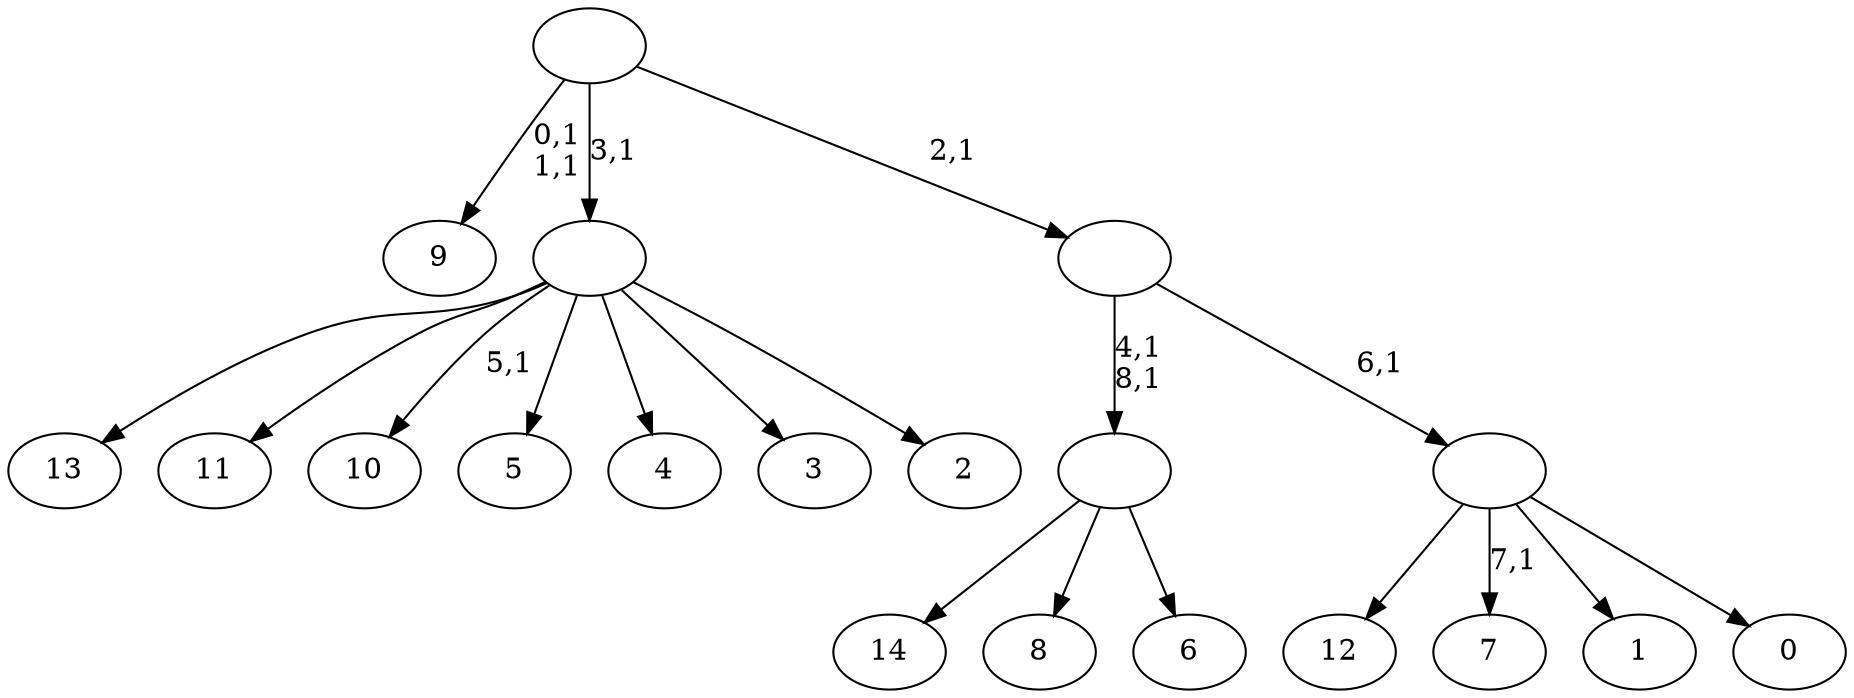 digraph T {
	24 [label="14"]
	23 [label="13"]
	22 [label="12"]
	21 [label="11"]
	20 [label="10"]
	18 [label="9"]
	15 [label="8"]
	14 [label="7"]
	12 [label="6"]
	11 [label=""]
	9 [label="5"]
	8 [label="4"]
	7 [label="3"]
	6 [label="2"]
	5 [label=""]
	4 [label="1"]
	3 [label="0"]
	2 [label=""]
	1 [label=""]
	0 [label=""]
	11 -> 24 [label=""]
	11 -> 15 [label=""]
	11 -> 12 [label=""]
	5 -> 20 [label="5,1"]
	5 -> 23 [label=""]
	5 -> 21 [label=""]
	5 -> 9 [label=""]
	5 -> 8 [label=""]
	5 -> 7 [label=""]
	5 -> 6 [label=""]
	2 -> 14 [label="7,1"]
	2 -> 22 [label=""]
	2 -> 4 [label=""]
	2 -> 3 [label=""]
	1 -> 11 [label="4,1\n8,1"]
	1 -> 2 [label="6,1"]
	0 -> 18 [label="0,1\n1,1"]
	0 -> 5 [label="3,1"]
	0 -> 1 [label="2,1"]
}
